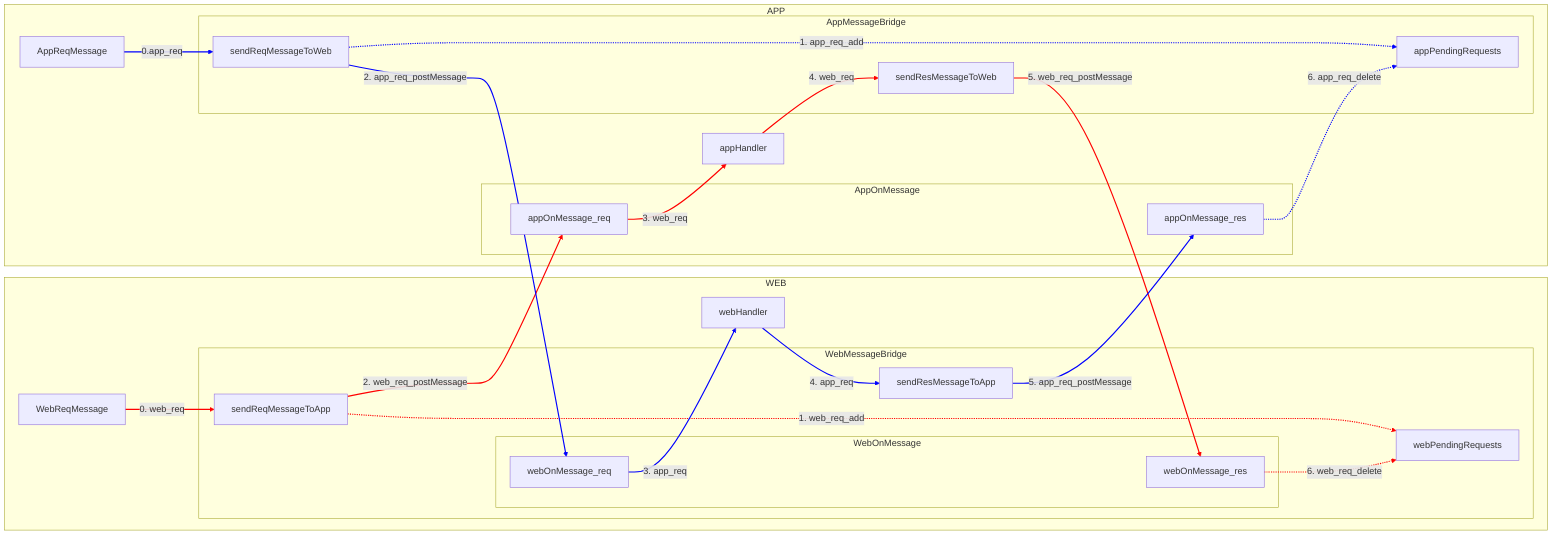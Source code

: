 %% WEB <-> APP 메시지 통신
graph LR
%% __START
    WebReqMessage --> |0. web_req| sendReqMessageToApp
    sendReqMessageToApp -.-> |1. web_req_add| webPendingRequests
    sendReqMessageToApp --> |2. web_req_postMessage| appOnMessage_req
    appOnMessage_req --> |3. web_req| appHandler
    appHandler --> |4. web_req| sendResMessageToWeb
    sendResMessageToWeb --> |5. web_req_postMessage| webOnMessage_res
    webOnMessage_res -.-> |6. web_req_delete| webPendingRequests

    linkStyle 0,1,2,3,4,5,6 stroke:red, stroke-width:2px;

    AppReqMessage --> |0.app_req| sendReqMessageToWeb
    sendReqMessageToWeb -.-> |1. app_req_add| appPendingRequests
    sendReqMessageToWeb --> |2. app_req_postMessage| webOnMessage_req
    webOnMessage_req --> |3. app_req| webHandler
    webHandler --> |4. app_req| sendResMessageToApp
    sendResMessageToApp --> |5. app_req_postMessage| appOnMessage_res
    appOnMessage_res -.-> |6. app_req_delete| appPendingRequests
    linkStyle 7,8,9,10,11,12,13 stroke:blue, stroke-width:2px;


    subgraph WebOnMessage
        webOnMessage_res
        webOnMessage_req
    end

    subgraph AppOnMessage
        appOnMessage_req
        appOnMessage_res
    end

    subgraph WebMessageBridge
        webPendingRequests
        sendReqMessageToApp
        sendResMessageToApp
        WebOnMessage
    end

    subgraph WEB
        WebMessageBridge
        webHandler
        WebReqMessage
        WebOnMessage
    end

    subgraph AppMessageBridge
        appPendingRequests
        sendReqMessageToWeb
        sendResMessageToWeb
    end

    subgraph APP
        AppMessageBridge
        appHandler
        AppReqMessage
        AppOnMessage
    end
%% __END